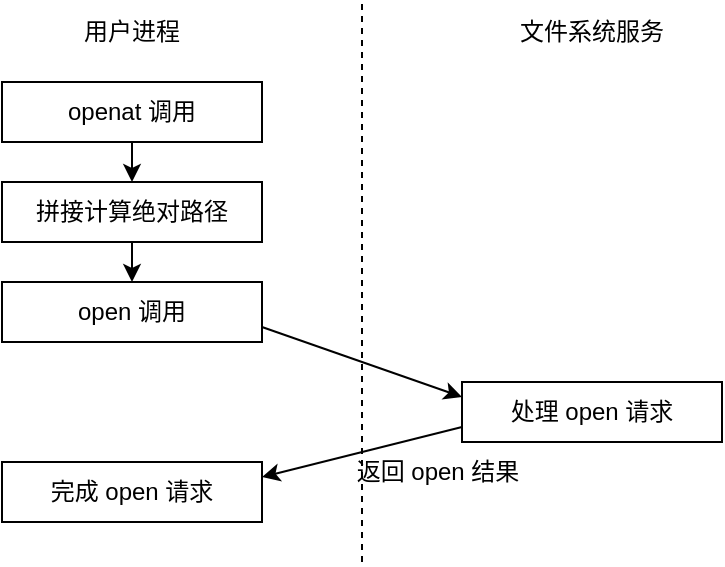 <mxfile version="20.6.0" type="github">
  <diagram id="KB50JR7LTxk2-vFBTW8l" name="第 1 页">
    <mxGraphModel dx="870" dy="594" grid="1" gridSize="10" guides="1" tooltips="1" connect="1" arrows="1" fold="1" page="1" pageScale="1" pageWidth="827" pageHeight="1169" math="0" shadow="0">
      <root>
        <mxCell id="0" />
        <mxCell id="1" parent="0" />
        <mxCell id="rUxLtdLLotSMPbwUvEWt-1" style="edgeStyle=none;rounded=0;orthogonalLoop=1;jettySize=auto;html=1;exitX=0.5;exitY=1;exitDx=0;exitDy=0;entryX=0.5;entryY=0;entryDx=0;entryDy=0;" edge="1" parent="1" source="rUxLtdLLotSMPbwUvEWt-2">
          <mxGeometry relative="1" as="geometry">
            <mxPoint x="205" y="170" as="targetPoint" />
          </mxGeometry>
        </mxCell>
        <mxCell id="rUxLtdLLotSMPbwUvEWt-2" value="openat 调用" style="rounded=0;whiteSpace=wrap;html=1;" vertex="1" parent="1">
          <mxGeometry x="140" y="120" width="130" height="30" as="geometry" />
        </mxCell>
        <mxCell id="rUxLtdLLotSMPbwUvEWt-3" value="" style="endArrow=none;dashed=1;html=1;rounded=0;" edge="1" parent="1">
          <mxGeometry width="50" height="50" relative="1" as="geometry">
            <mxPoint x="320" y="360" as="sourcePoint" />
            <mxPoint x="320" y="80" as="targetPoint" />
          </mxGeometry>
        </mxCell>
        <mxCell id="rUxLtdLLotSMPbwUvEWt-4" value="用户进程" style="text;html=1;strokeColor=none;fillColor=none;align=center;verticalAlign=middle;whiteSpace=wrap;rounded=0;" vertex="1" parent="1">
          <mxGeometry x="175" y="80" width="60" height="30" as="geometry" />
        </mxCell>
        <mxCell id="rUxLtdLLotSMPbwUvEWt-5" value="文件系统服务" style="text;html=1;strokeColor=none;fillColor=none;align=center;verticalAlign=middle;whiteSpace=wrap;rounded=0;" vertex="1" parent="1">
          <mxGeometry x="385" y="80" width="100" height="30" as="geometry" />
        </mxCell>
        <mxCell id="rUxLtdLLotSMPbwUvEWt-10" style="edgeStyle=none;rounded=0;orthogonalLoop=1;jettySize=auto;html=1;exitX=0.5;exitY=1;exitDx=0;exitDy=0;entryX=0.5;entryY=0;entryDx=0;entryDy=0;" edge="1" parent="1" source="rUxLtdLLotSMPbwUvEWt-11" target="rUxLtdLLotSMPbwUvEWt-13">
          <mxGeometry relative="1" as="geometry" />
        </mxCell>
        <mxCell id="rUxLtdLLotSMPbwUvEWt-11" value="拼接计算绝对路径" style="rounded=0;whiteSpace=wrap;html=1;" vertex="1" parent="1">
          <mxGeometry x="140" y="170" width="130" height="30" as="geometry" />
        </mxCell>
        <mxCell id="rUxLtdLLotSMPbwUvEWt-12" style="edgeStyle=none;rounded=0;orthogonalLoop=1;jettySize=auto;html=1;exitX=1;exitY=0.75;exitDx=0;exitDy=0;entryX=0;entryY=0.25;entryDx=0;entryDy=0;" edge="1" parent="1" source="rUxLtdLLotSMPbwUvEWt-13" target="rUxLtdLLotSMPbwUvEWt-15">
          <mxGeometry relative="1" as="geometry" />
        </mxCell>
        <mxCell id="rUxLtdLLotSMPbwUvEWt-13" value="open 调用" style="rounded=0;whiteSpace=wrap;html=1;" vertex="1" parent="1">
          <mxGeometry x="140" y="220" width="130" height="30" as="geometry" />
        </mxCell>
        <mxCell id="rUxLtdLLotSMPbwUvEWt-14" style="edgeStyle=none;rounded=0;orthogonalLoop=1;jettySize=auto;html=1;exitX=0;exitY=0.75;exitDx=0;exitDy=0;entryX=1;entryY=0.25;entryDx=0;entryDy=0;" edge="1" parent="1" source="rUxLtdLLotSMPbwUvEWt-15" target="rUxLtdLLotSMPbwUvEWt-16">
          <mxGeometry relative="1" as="geometry" />
        </mxCell>
        <mxCell id="rUxLtdLLotSMPbwUvEWt-15" value="处理 open 请求" style="rounded=0;whiteSpace=wrap;html=1;" vertex="1" parent="1">
          <mxGeometry x="370" y="270" width="130" height="30" as="geometry" />
        </mxCell>
        <mxCell id="rUxLtdLLotSMPbwUvEWt-16" value="完成 open 请求" style="rounded=0;whiteSpace=wrap;html=1;" vertex="1" parent="1">
          <mxGeometry x="140" y="310" width="130" height="30" as="geometry" />
        </mxCell>
        <mxCell id="rUxLtdLLotSMPbwUvEWt-18" value="返回 open 结果" style="text;html=1;strokeColor=none;fillColor=none;align=center;verticalAlign=middle;whiteSpace=wrap;rounded=0;" vertex="1" parent="1">
          <mxGeometry x="310" y="300" width="96" height="30" as="geometry" />
        </mxCell>
      </root>
    </mxGraphModel>
  </diagram>
</mxfile>
